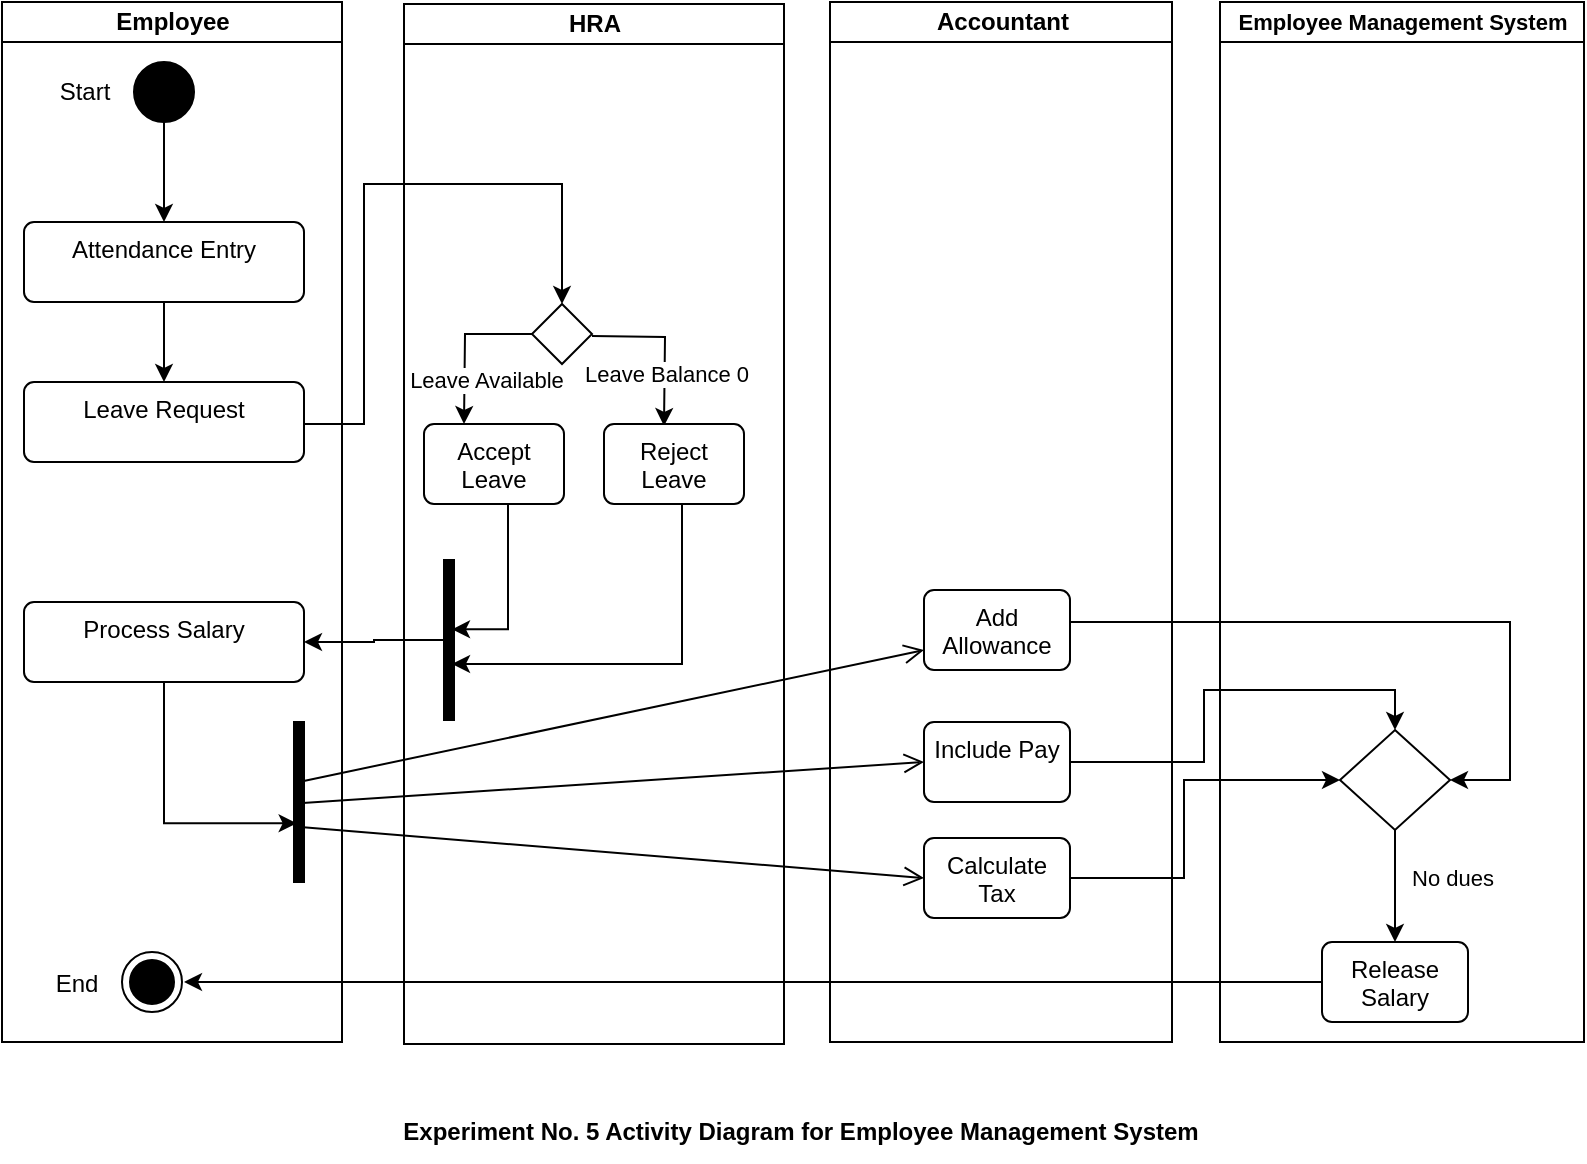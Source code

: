 <mxfile version="23.1.5" type="device">
  <diagram name="Page-1" id="3BQskDuWwQsD2KUbw-yu">
    <mxGraphModel dx="1034" dy="1611" grid="1" gridSize="10" guides="1" tooltips="1" connect="1" arrows="1" fold="1" page="1" pageScale="1" pageWidth="850" pageHeight="1100" math="0" shadow="0">
      <root>
        <mxCell id="0" />
        <mxCell id="1" parent="0" />
        <mxCell id="dCNc6bfjXbdZUY1DZcNc-55" value="&lt;b&gt;&lt;font style=&quot;font-size: 12px;&quot;&gt;Experiment No. 5 Activity Diagram for Employee Management System&lt;/font&gt;&lt;/b&gt;" style="text;html=1;align=center;verticalAlign=middle;resizable=0;points=[];autosize=1;strokeColor=none;fillColor=none;" parent="1" vertex="1">
          <mxGeometry x="228" y="-490" width="420" height="30" as="geometry" />
        </mxCell>
        <mxCell id="WbveNdoxX_s0FpJu7mWb-8" value="&lt;font style=&quot;font-size: 11px;&quot;&gt;Employee Management System&lt;/font&gt;" style="swimlane;startSize=20;html=1;" parent="1" vertex="1">
          <mxGeometry x="648" y="-1040" width="182" height="520" as="geometry" />
        </mxCell>
        <mxCell id="WbveNdoxX_s0FpJu7mWb-57" style="edgeStyle=orthogonalEdgeStyle;rounded=0;orthogonalLoop=1;jettySize=auto;html=1;entryX=0.5;entryY=0;entryDx=0;entryDy=0;" parent="WbveNdoxX_s0FpJu7mWb-8" source="WbveNdoxX_s0FpJu7mWb-52" target="WbveNdoxX_s0FpJu7mWb-58" edge="1">
          <mxGeometry relative="1" as="geometry">
            <mxPoint x="88" y="450" as="targetPoint" />
          </mxGeometry>
        </mxCell>
        <mxCell id="2cgxCzJ4MsxRYNXKW07e-1" value="No dues" style="edgeLabel;html=1;align=center;verticalAlign=middle;resizable=0;points=[];" parent="WbveNdoxX_s0FpJu7mWb-57" vertex="1" connectable="0">
          <mxGeometry x="-0.245" y="-3" relative="1" as="geometry">
            <mxPoint x="31" y="3" as="offset" />
          </mxGeometry>
        </mxCell>
        <mxCell id="WbveNdoxX_s0FpJu7mWb-52" value="" style="rhombus;" parent="WbveNdoxX_s0FpJu7mWb-8" vertex="1">
          <mxGeometry x="60" y="364" width="55" height="50" as="geometry" />
        </mxCell>
        <mxCell id="WbveNdoxX_s0FpJu7mWb-59" style="edgeStyle=orthogonalEdgeStyle;rounded=0;orthogonalLoop=1;jettySize=auto;html=1;" parent="WbveNdoxX_s0FpJu7mWb-8" source="WbveNdoxX_s0FpJu7mWb-58" edge="1">
          <mxGeometry relative="1" as="geometry">
            <mxPoint x="-518" y="490" as="targetPoint" />
            <Array as="points">
              <mxPoint x="-68" y="490" />
              <mxPoint x="-68" y="490" />
            </Array>
          </mxGeometry>
        </mxCell>
        <mxCell id="WbveNdoxX_s0FpJu7mWb-58" value="Release Salary" style="html=1;align=center;verticalAlign=top;rounded=1;absoluteArcSize=1;arcSize=10;dashed=0;whiteSpace=wrap;" parent="WbveNdoxX_s0FpJu7mWb-8" vertex="1">
          <mxGeometry x="51" y="470" width="73" height="40" as="geometry" />
        </mxCell>
        <mxCell id="WbveNdoxX_s0FpJu7mWb-9" value="Employee" style="swimlane;startSize=20;html=1;" parent="1" vertex="1">
          <mxGeometry x="39" y="-1040" width="170" height="520" as="geometry" />
        </mxCell>
        <mxCell id="WbveNdoxX_s0FpJu7mWb-13" value="" style="ellipse;fillColor=strokeColor;html=1;movable=0;resizable=0;rotatable=0;deletable=0;editable=0;locked=1;connectable=0;" parent="WbveNdoxX_s0FpJu7mWb-9" vertex="1">
          <mxGeometry x="66" y="30" width="30" height="30" as="geometry" />
        </mxCell>
        <mxCell id="WbveNdoxX_s0FpJu7mWb-18" style="edgeStyle=orthogonalEdgeStyle;rounded=0;orthogonalLoop=1;jettySize=auto;html=1;" parent="WbveNdoxX_s0FpJu7mWb-9" source="WbveNdoxX_s0FpJu7mWb-15" edge="1">
          <mxGeometry relative="1" as="geometry">
            <mxPoint x="81" y="190" as="targetPoint" />
          </mxGeometry>
        </mxCell>
        <mxCell id="WbveNdoxX_s0FpJu7mWb-15" value="Attendance Entry" style="html=1;align=center;verticalAlign=top;rounded=1;absoluteArcSize=1;arcSize=10;dashed=0;whiteSpace=wrap;" parent="WbveNdoxX_s0FpJu7mWb-9" vertex="1">
          <mxGeometry x="11" y="110" width="140" height="40" as="geometry" />
        </mxCell>
        <mxCell id="WbveNdoxX_s0FpJu7mWb-14" style="edgeStyle=orthogonalEdgeStyle;rounded=0;orthogonalLoop=1;jettySize=auto;html=1;" parent="WbveNdoxX_s0FpJu7mWb-9" source="WbveNdoxX_s0FpJu7mWb-13" target="WbveNdoxX_s0FpJu7mWb-15" edge="1">
          <mxGeometry relative="1" as="geometry">
            <mxPoint x="75" y="100" as="targetPoint" />
          </mxGeometry>
        </mxCell>
        <mxCell id="WbveNdoxX_s0FpJu7mWb-19" value="Leave Request" style="html=1;align=center;verticalAlign=top;rounded=1;absoluteArcSize=1;arcSize=10;dashed=0;whiteSpace=wrap;" parent="WbveNdoxX_s0FpJu7mWb-9" vertex="1">
          <mxGeometry x="11" y="190" width="140" height="40" as="geometry" />
        </mxCell>
        <mxCell id="WbveNdoxX_s0FpJu7mWb-44" style="edgeStyle=orthogonalEdgeStyle;rounded=0;orthogonalLoop=1;jettySize=auto;html=1;entryX=0.267;entryY=0.633;entryDx=0;entryDy=0;entryPerimeter=0;" parent="WbveNdoxX_s0FpJu7mWb-9" source="WbveNdoxX_s0FpJu7mWb-41" target="WbveNdoxX_s0FpJu7mWb-43" edge="1">
          <mxGeometry relative="1" as="geometry">
            <mxPoint x="130" y="420" as="targetPoint" />
            <Array as="points">
              <mxPoint x="81" y="411" />
            </Array>
          </mxGeometry>
        </mxCell>
        <mxCell id="WbveNdoxX_s0FpJu7mWb-41" value="Process Salary" style="html=1;align=center;verticalAlign=top;rounded=1;absoluteArcSize=1;arcSize=10;dashed=0;whiteSpace=wrap;" parent="WbveNdoxX_s0FpJu7mWb-9" vertex="1">
          <mxGeometry x="11" y="300" width="140" height="40" as="geometry" />
        </mxCell>
        <mxCell id="WbveNdoxX_s0FpJu7mWb-43" value="" style="html=1;points=[];perimeter=orthogonalPerimeter;fillColor=strokeColor;" parent="WbveNdoxX_s0FpJu7mWb-9" vertex="1">
          <mxGeometry x="146" y="360" width="5" height="80" as="geometry" />
        </mxCell>
        <mxCell id="WbveNdoxX_s0FpJu7mWb-63" value="Start" style="text;html=1;align=center;verticalAlign=middle;resizable=0;points=[];autosize=1;strokeColor=none;fillColor=none;" parent="WbveNdoxX_s0FpJu7mWb-9" vertex="1">
          <mxGeometry x="16" y="30" width="50" height="30" as="geometry" />
        </mxCell>
        <mxCell id="WbveNdoxX_s0FpJu7mWb-10" value="Accountant" style="swimlane;startSize=20;html=1;" parent="1" vertex="1">
          <mxGeometry x="453" y="-1040" width="171" height="520" as="geometry" />
        </mxCell>
        <mxCell id="WbveNdoxX_s0FpJu7mWb-46" value="Add Allowance" style="html=1;align=center;verticalAlign=top;rounded=1;absoluteArcSize=1;arcSize=10;dashed=0;whiteSpace=wrap;" parent="WbveNdoxX_s0FpJu7mWb-10" vertex="1">
          <mxGeometry x="47" y="294" width="73" height="40" as="geometry" />
        </mxCell>
        <mxCell id="WbveNdoxX_s0FpJu7mWb-47" value="Include Pay" style="html=1;align=center;verticalAlign=top;rounded=1;absoluteArcSize=1;arcSize=10;dashed=0;whiteSpace=wrap;" parent="WbveNdoxX_s0FpJu7mWb-10" vertex="1">
          <mxGeometry x="47" y="360" width="73" height="40" as="geometry" />
        </mxCell>
        <mxCell id="WbveNdoxX_s0FpJu7mWb-48" value="Calculate Tax" style="html=1;align=center;verticalAlign=top;rounded=1;absoluteArcSize=1;arcSize=10;dashed=0;whiteSpace=wrap;" parent="WbveNdoxX_s0FpJu7mWb-10" vertex="1">
          <mxGeometry x="47" y="418" width="73" height="40" as="geometry" />
        </mxCell>
        <mxCell id="WbveNdoxX_s0FpJu7mWb-11" value="HRA" style="swimlane;startSize=20;html=1;" parent="1" vertex="1">
          <mxGeometry x="240" y="-1039" width="190" height="520" as="geometry" />
        </mxCell>
        <mxCell id="WbveNdoxX_s0FpJu7mWb-20" style="edgeStyle=orthogonalEdgeStyle;rounded=0;orthogonalLoop=1;jettySize=auto;html=1;exitX=1;exitY=0.5;exitDx=0;exitDy=0;" parent="WbveNdoxX_s0FpJu7mWb-11" source="WbveNdoxX_s0FpJu7mWb-19" edge="1">
          <mxGeometry relative="1" as="geometry">
            <mxPoint x="79" y="150" as="targetPoint" />
            <mxPoint x="-60" y="210" as="sourcePoint" />
            <Array as="points">
              <mxPoint x="-20" y="210" />
              <mxPoint x="-20" y="90" />
              <mxPoint x="79" y="90" />
            </Array>
          </mxGeometry>
        </mxCell>
        <mxCell id="WbveNdoxX_s0FpJu7mWb-24" style="edgeStyle=orthogonalEdgeStyle;rounded=0;orthogonalLoop=1;jettySize=auto;html=1;" parent="WbveNdoxX_s0FpJu7mWb-11" source="WbveNdoxX_s0FpJu7mWb-23" edge="1">
          <mxGeometry relative="1" as="geometry">
            <mxPoint x="30" y="210" as="targetPoint" />
          </mxGeometry>
        </mxCell>
        <mxCell id="WbveNdoxX_s0FpJu7mWb-26" value="Leave Available" style="edgeLabel;html=1;align=center;verticalAlign=middle;resizable=0;points=[];" parent="WbveNdoxX_s0FpJu7mWb-24" vertex="1" connectable="0">
          <mxGeometry x="0.125" relative="1" as="geometry">
            <mxPoint x="10" y="12" as="offset" />
          </mxGeometry>
        </mxCell>
        <mxCell id="WbveNdoxX_s0FpJu7mWb-25" style="edgeStyle=orthogonalEdgeStyle;rounded=0;orthogonalLoop=1;jettySize=auto;html=1;" parent="WbveNdoxX_s0FpJu7mWb-11" edge="1">
          <mxGeometry relative="1" as="geometry">
            <mxPoint x="130" y="211" as="targetPoint" />
            <mxPoint x="94" y="166" as="sourcePoint" />
          </mxGeometry>
        </mxCell>
        <mxCell id="WbveNdoxX_s0FpJu7mWb-27" value="Leave Balance 0" style="edgeLabel;html=1;align=center;verticalAlign=middle;resizable=0;points=[];" parent="WbveNdoxX_s0FpJu7mWb-25" vertex="1" connectable="0">
          <mxGeometry x="0.059" relative="1" as="geometry">
            <mxPoint y="12" as="offset" />
          </mxGeometry>
        </mxCell>
        <mxCell id="WbveNdoxX_s0FpJu7mWb-23" value="" style="rhombus;" parent="WbveNdoxX_s0FpJu7mWb-11" vertex="1">
          <mxGeometry x="64" y="150" width="30" height="30" as="geometry" />
        </mxCell>
        <mxCell id="WbveNdoxX_s0FpJu7mWb-39" style="edgeStyle=orthogonalEdgeStyle;rounded=0;orthogonalLoop=1;jettySize=auto;html=1;entryX=0.4;entryY=0.533;entryDx=0;entryDy=0;entryPerimeter=0;exitX=0.5;exitY=1;exitDx=0;exitDy=0;" parent="WbveNdoxX_s0FpJu7mWb-11" edge="1">
          <mxGeometry relative="1" as="geometry">
            <mxPoint x="24" y="312.64" as="targetPoint" />
            <mxPoint x="47" y="250" as="sourcePoint" />
            <Array as="points">
              <mxPoint x="52" y="250" />
              <mxPoint x="52" y="313" />
            </Array>
          </mxGeometry>
        </mxCell>
        <mxCell id="WbveNdoxX_s0FpJu7mWb-28" value="Accept Leave" style="html=1;align=center;verticalAlign=top;rounded=1;absoluteArcSize=1;arcSize=10;dashed=0;whiteSpace=wrap;" parent="WbveNdoxX_s0FpJu7mWb-11" vertex="1">
          <mxGeometry x="10" y="210" width="70" height="40" as="geometry" />
        </mxCell>
        <mxCell id="WbveNdoxX_s0FpJu7mWb-37" value="Reject Leave" style="html=1;align=center;verticalAlign=top;rounded=1;absoluteArcSize=1;arcSize=10;dashed=0;whiteSpace=wrap;" parent="WbveNdoxX_s0FpJu7mWb-11" vertex="1">
          <mxGeometry x="100" y="210" width="70" height="40" as="geometry" />
        </mxCell>
        <mxCell id="WbveNdoxX_s0FpJu7mWb-38" value="" style="html=1;points=[];perimeter=orthogonalPerimeter;fillColor=strokeColor;" parent="WbveNdoxX_s0FpJu7mWb-11" vertex="1">
          <mxGeometry x="20" y="278" width="5" height="80" as="geometry" />
        </mxCell>
        <mxCell id="WbveNdoxX_s0FpJu7mWb-40" style="edgeStyle=orthogonalEdgeStyle;rounded=0;orthogonalLoop=1;jettySize=auto;html=1;" parent="WbveNdoxX_s0FpJu7mWb-11" edge="1">
          <mxGeometry relative="1" as="geometry">
            <mxPoint x="164" y="250" as="sourcePoint" />
            <mxPoint x="24" y="330" as="targetPoint" />
            <Array as="points">
              <mxPoint x="139" y="250" />
              <mxPoint x="139" y="330" />
            </Array>
          </mxGeometry>
        </mxCell>
        <mxCell id="WbveNdoxX_s0FpJu7mWb-42" style="edgeStyle=orthogonalEdgeStyle;rounded=0;orthogonalLoop=1;jettySize=auto;html=1;entryX=1;entryY=0.5;entryDx=0;entryDy=0;" parent="1" source="WbveNdoxX_s0FpJu7mWb-38" target="WbveNdoxX_s0FpJu7mWb-41" edge="1">
          <mxGeometry relative="1" as="geometry" />
        </mxCell>
        <mxCell id="WbveNdoxX_s0FpJu7mWb-49" value="" style="endArrow=open;startArrow=none;endFill=0;startFill=0;endSize=8;html=1;verticalAlign=bottom;labelBackgroundColor=none;strokeWidth=1;rounded=0;entryX=0;entryY=0.75;entryDx=0;entryDy=0;exitX=0.5;exitY=0.375;exitDx=0;exitDy=0;exitPerimeter=0;" parent="1" source="WbveNdoxX_s0FpJu7mWb-43" target="WbveNdoxX_s0FpJu7mWb-46" edge="1">
          <mxGeometry width="160" relative="1" as="geometry">
            <mxPoint x="200" y="-650" as="sourcePoint" />
            <mxPoint x="360" y="-650" as="targetPoint" />
          </mxGeometry>
        </mxCell>
        <mxCell id="WbveNdoxX_s0FpJu7mWb-50" value="" style="endArrow=open;startArrow=none;endFill=0;startFill=0;endSize=8;html=1;verticalAlign=bottom;labelBackgroundColor=none;strokeWidth=1;rounded=0;entryX=0;entryY=0.5;entryDx=0;entryDy=0;exitX=0.5;exitY=0.508;exitDx=0;exitDy=0;exitPerimeter=0;" parent="1" source="WbveNdoxX_s0FpJu7mWb-43" target="WbveNdoxX_s0FpJu7mWb-47" edge="1">
          <mxGeometry width="160" relative="1" as="geometry">
            <mxPoint x="210" y="-640" as="sourcePoint" />
            <mxPoint x="530" y="-690" as="targetPoint" />
          </mxGeometry>
        </mxCell>
        <mxCell id="WbveNdoxX_s0FpJu7mWb-51" value="" style="endArrow=open;startArrow=none;endFill=0;startFill=0;endSize=8;html=1;verticalAlign=bottom;labelBackgroundColor=none;strokeWidth=1;rounded=0;entryX=0;entryY=0.5;entryDx=0;entryDy=0;exitX=0.933;exitY=0.658;exitDx=0;exitDy=0;exitPerimeter=0;" parent="1" source="WbveNdoxX_s0FpJu7mWb-43" target="WbveNdoxX_s0FpJu7mWb-48" edge="1">
          <mxGeometry width="160" relative="1" as="geometry">
            <mxPoint x="220" y="-630" as="sourcePoint" />
            <mxPoint x="540" y="-680" as="targetPoint" />
          </mxGeometry>
        </mxCell>
        <mxCell id="WbveNdoxX_s0FpJu7mWb-54" style="edgeStyle=orthogonalEdgeStyle;rounded=0;orthogonalLoop=1;jettySize=auto;html=1;entryX=1;entryY=0.5;entryDx=0;entryDy=0;" parent="1" source="WbveNdoxX_s0FpJu7mWb-46" target="WbveNdoxX_s0FpJu7mWb-52" edge="1">
          <mxGeometry relative="1" as="geometry">
            <Array as="points">
              <mxPoint x="793" y="-730" />
              <mxPoint x="793" y="-651" />
            </Array>
          </mxGeometry>
        </mxCell>
        <mxCell id="WbveNdoxX_s0FpJu7mWb-60" value="" style="ellipse;html=1;shape=endState;fillColor=strokeColor;" parent="1" vertex="1">
          <mxGeometry x="99" y="-565" width="30" height="30" as="geometry" />
        </mxCell>
        <mxCell id="WbveNdoxX_s0FpJu7mWb-64" value="End" style="text;html=1;align=center;verticalAlign=middle;resizable=0;points=[];autosize=1;strokeColor=none;fillColor=none;" parent="1" vertex="1">
          <mxGeometry x="56" y="-564" width="40" height="30" as="geometry" />
        </mxCell>
        <mxCell id="WbveNdoxX_s0FpJu7mWb-65" style="edgeStyle=orthogonalEdgeStyle;rounded=0;orthogonalLoop=1;jettySize=auto;html=1;entryX=0;entryY=0.5;entryDx=0;entryDy=0;" parent="1" source="WbveNdoxX_s0FpJu7mWb-48" target="WbveNdoxX_s0FpJu7mWb-52" edge="1">
          <mxGeometry relative="1" as="geometry">
            <Array as="points">
              <mxPoint x="630" y="-602" />
              <mxPoint x="630" y="-651" />
            </Array>
          </mxGeometry>
        </mxCell>
        <mxCell id="gkmgl1j0eVD35i52w6wS-1" style="edgeStyle=orthogonalEdgeStyle;rounded=0;orthogonalLoop=1;jettySize=auto;html=1;entryX=0.5;entryY=0;entryDx=0;entryDy=0;" edge="1" parent="1" source="WbveNdoxX_s0FpJu7mWb-47" target="WbveNdoxX_s0FpJu7mWb-52">
          <mxGeometry relative="1" as="geometry">
            <Array as="points">
              <mxPoint x="640" y="-660" />
              <mxPoint x="640" y="-696" />
              <mxPoint x="736" y="-696" />
            </Array>
          </mxGeometry>
        </mxCell>
      </root>
    </mxGraphModel>
  </diagram>
</mxfile>

